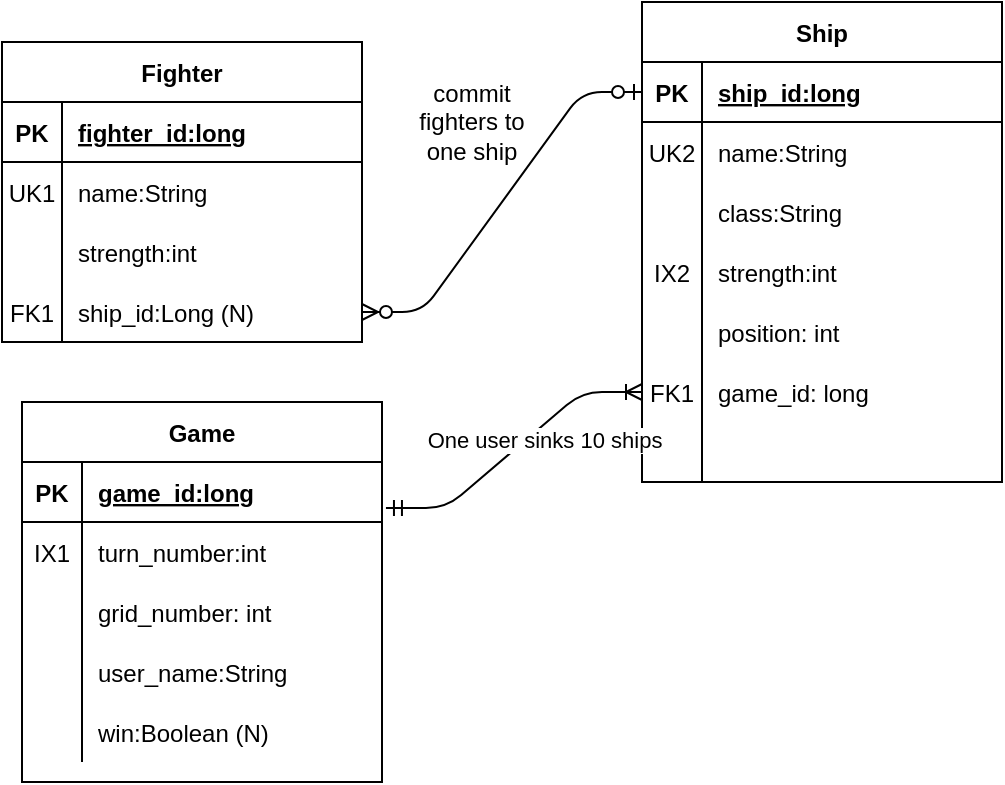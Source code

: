 <mxfile version="13.9.2" type="device"><diagram id="1w-1HTOU8xBhG2c8IWui" name="Page-1"><mxGraphModel dx="1108" dy="486" grid="1" gridSize="10" guides="1" tooltips="1" connect="1" arrows="1" fold="1" page="1" pageScale="1" pageWidth="850" pageHeight="1100" math="0" shadow="0"><root><mxCell id="0"/><mxCell id="1" parent="0"/><mxCell id="CBEiuOag8fZ5HKHD9f2y-1" value="Game" style="shape=table;startSize=30;container=1;collapsible=1;childLayout=tableLayout;fixedRows=1;rowLines=0;fontStyle=1;align=center;resizeLast=1;" parent="1" vertex="1"><mxGeometry x="150" y="470" width="180" height="190" as="geometry"/></mxCell><mxCell id="CBEiuOag8fZ5HKHD9f2y-2" value="" style="shape=partialRectangle;collapsible=0;dropTarget=0;pointerEvents=0;fillColor=none;top=0;left=0;bottom=1;right=0;points=[[0,0.5],[1,0.5]];portConstraint=eastwest;" parent="CBEiuOag8fZ5HKHD9f2y-1" vertex="1"><mxGeometry y="30" width="180" height="30" as="geometry"/></mxCell><mxCell id="CBEiuOag8fZ5HKHD9f2y-3" value="PK" style="shape=partialRectangle;connectable=0;fillColor=none;top=0;left=0;bottom=0;right=0;fontStyle=1;overflow=hidden;" parent="CBEiuOag8fZ5HKHD9f2y-2" vertex="1"><mxGeometry width="30" height="30" as="geometry"/></mxCell><mxCell id="CBEiuOag8fZ5HKHD9f2y-4" value="game_id:long" style="shape=partialRectangle;connectable=0;fillColor=none;top=0;left=0;bottom=0;right=0;align=left;spacingLeft=6;fontStyle=5;overflow=hidden;" parent="CBEiuOag8fZ5HKHD9f2y-2" vertex="1"><mxGeometry x="30" width="150" height="30" as="geometry"/></mxCell><mxCell id="CBEiuOag8fZ5HKHD9f2y-5" value="" style="shape=partialRectangle;collapsible=0;dropTarget=0;pointerEvents=0;fillColor=none;top=0;left=0;bottom=0;right=0;points=[[0,0.5],[1,0.5]];portConstraint=eastwest;" parent="CBEiuOag8fZ5HKHD9f2y-1" vertex="1"><mxGeometry y="60" width="180" height="30" as="geometry"/></mxCell><mxCell id="CBEiuOag8fZ5HKHD9f2y-6" value="IX1" style="shape=partialRectangle;connectable=0;fillColor=none;top=0;left=0;bottom=0;right=0;editable=1;overflow=hidden;" parent="CBEiuOag8fZ5HKHD9f2y-5" vertex="1"><mxGeometry width="30" height="30" as="geometry"/></mxCell><mxCell id="CBEiuOag8fZ5HKHD9f2y-7" value="turn_number:int" style="shape=partialRectangle;connectable=0;fillColor=none;top=0;left=0;bottom=0;right=0;align=left;spacingLeft=6;overflow=hidden;" parent="CBEiuOag8fZ5HKHD9f2y-5" vertex="1"><mxGeometry x="30" width="150" height="30" as="geometry"/></mxCell><mxCell id="CBEiuOag8fZ5HKHD9f2y-8" value="" style="shape=partialRectangle;collapsible=0;dropTarget=0;pointerEvents=0;fillColor=none;top=0;left=0;bottom=0;right=0;points=[[0,0.5],[1,0.5]];portConstraint=eastwest;" parent="CBEiuOag8fZ5HKHD9f2y-1" vertex="1"><mxGeometry y="90" width="180" height="30" as="geometry"/></mxCell><mxCell id="CBEiuOag8fZ5HKHD9f2y-9" value="" style="shape=partialRectangle;connectable=0;fillColor=none;top=0;left=0;bottom=0;right=0;editable=1;overflow=hidden;" parent="CBEiuOag8fZ5HKHD9f2y-8" vertex="1"><mxGeometry width="30" height="30" as="geometry"/></mxCell><mxCell id="CBEiuOag8fZ5HKHD9f2y-10" value="grid_number: int" style="shape=partialRectangle;connectable=0;fillColor=none;top=0;left=0;bottom=0;right=0;align=left;spacingLeft=6;overflow=hidden;" parent="CBEiuOag8fZ5HKHD9f2y-8" vertex="1"><mxGeometry x="30" width="150" height="30" as="geometry"/></mxCell><mxCell id="CBEiuOag8fZ5HKHD9f2y-11" value="" style="shape=partialRectangle;collapsible=0;dropTarget=0;pointerEvents=0;fillColor=none;top=0;left=0;bottom=0;right=0;points=[[0,0.5],[1,0.5]];portConstraint=eastwest;" parent="CBEiuOag8fZ5HKHD9f2y-1" vertex="1"><mxGeometry y="120" width="180" height="30" as="geometry"/></mxCell><mxCell id="CBEiuOag8fZ5HKHD9f2y-12" value="" style="shape=partialRectangle;connectable=0;fillColor=none;top=0;left=0;bottom=0;right=0;editable=1;overflow=hidden;" parent="CBEiuOag8fZ5HKHD9f2y-11" vertex="1"><mxGeometry width="30" height="30" as="geometry"/></mxCell><mxCell id="CBEiuOag8fZ5HKHD9f2y-13" value="user_name:String" style="shape=partialRectangle;connectable=0;fillColor=none;top=0;left=0;bottom=0;right=0;align=left;spacingLeft=6;overflow=hidden;" parent="CBEiuOag8fZ5HKHD9f2y-11" vertex="1"><mxGeometry x="30" width="150" height="30" as="geometry"/></mxCell><mxCell id="FE4oil8tAP_x0Ym4DQJI-16" value="" style="shape=partialRectangle;collapsible=0;dropTarget=0;pointerEvents=0;fillColor=none;top=0;left=0;bottom=0;right=0;points=[[0,0.5],[1,0.5]];portConstraint=eastwest;" parent="CBEiuOag8fZ5HKHD9f2y-1" vertex="1"><mxGeometry y="150" width="180" height="30" as="geometry"/></mxCell><mxCell id="FE4oil8tAP_x0Ym4DQJI-17" value="" style="shape=partialRectangle;connectable=0;fillColor=none;top=0;left=0;bottom=0;right=0;editable=1;overflow=hidden;" parent="FE4oil8tAP_x0Ym4DQJI-16" vertex="1"><mxGeometry width="30" height="30" as="geometry"/></mxCell><mxCell id="FE4oil8tAP_x0Ym4DQJI-18" value="win:Boolean (N)" style="shape=partialRectangle;connectable=0;fillColor=none;top=0;left=0;bottom=0;right=0;align=left;spacingLeft=6;overflow=hidden;" parent="FE4oil8tAP_x0Ym4DQJI-16" vertex="1"><mxGeometry x="30" width="150" height="30" as="geometry"/></mxCell><mxCell id="CBEiuOag8fZ5HKHD9f2y-43" value="" style="edgeStyle=entityRelationEdgeStyle;fontSize=12;html=1;endArrow=ERzeroToMany;startArrow=ERzeroToOne;entryX=1;entryY=0.5;entryDx=0;entryDy=0;" parent="1" source="CBEiuOag8fZ5HKHD9f2y-15" target="CBEiuOag8fZ5HKHD9f2y-37" edge="1"><mxGeometry width="100" height="100" relative="1" as="geometry"><mxPoint x="390" y="360" as="sourcePoint"/><mxPoint x="230" y="360" as="targetPoint"/></mxGeometry></mxCell><mxCell id="CBEiuOag8fZ5HKHD9f2y-14" value="Ship" style="shape=table;startSize=30;container=1;collapsible=1;childLayout=tableLayout;fixedRows=1;rowLines=0;fontStyle=1;align=center;resizeLast=1;" parent="1" vertex="1"><mxGeometry x="460" y="270" width="180" height="240" as="geometry"/></mxCell><mxCell id="CBEiuOag8fZ5HKHD9f2y-15" value="" style="shape=partialRectangle;collapsible=0;dropTarget=0;pointerEvents=0;fillColor=none;top=0;left=0;bottom=1;right=0;points=[[0,0.5],[1,0.5]];portConstraint=eastwest;" parent="CBEiuOag8fZ5HKHD9f2y-14" vertex="1"><mxGeometry y="30" width="180" height="30" as="geometry"/></mxCell><mxCell id="CBEiuOag8fZ5HKHD9f2y-16" value="PK" style="shape=partialRectangle;connectable=0;fillColor=none;top=0;left=0;bottom=0;right=0;fontStyle=1;overflow=hidden;" parent="CBEiuOag8fZ5HKHD9f2y-15" vertex="1"><mxGeometry width="30" height="30" as="geometry"/></mxCell><mxCell id="CBEiuOag8fZ5HKHD9f2y-17" value="ship_id:long" style="shape=partialRectangle;connectable=0;fillColor=none;top=0;left=0;bottom=0;right=0;align=left;spacingLeft=6;fontStyle=5;overflow=hidden;" parent="CBEiuOag8fZ5HKHD9f2y-15" vertex="1"><mxGeometry x="30" width="150" height="30" as="geometry"/></mxCell><mxCell id="CBEiuOag8fZ5HKHD9f2y-18" value="" style="shape=partialRectangle;collapsible=0;dropTarget=0;pointerEvents=0;fillColor=none;top=0;left=0;bottom=0;right=0;points=[[0,0.5],[1,0.5]];portConstraint=eastwest;" parent="CBEiuOag8fZ5HKHD9f2y-14" vertex="1"><mxGeometry y="60" width="180" height="30" as="geometry"/></mxCell><mxCell id="CBEiuOag8fZ5HKHD9f2y-19" value="UK2" style="shape=partialRectangle;connectable=0;fillColor=none;top=0;left=0;bottom=0;right=0;editable=1;overflow=hidden;" parent="CBEiuOag8fZ5HKHD9f2y-18" vertex="1"><mxGeometry width="30" height="30" as="geometry"/></mxCell><mxCell id="CBEiuOag8fZ5HKHD9f2y-20" value="name:String" style="shape=partialRectangle;connectable=0;fillColor=none;top=0;left=0;bottom=0;right=0;align=left;spacingLeft=6;overflow=hidden;" parent="CBEiuOag8fZ5HKHD9f2y-18" vertex="1"><mxGeometry x="30" width="150" height="30" as="geometry"/></mxCell><mxCell id="CBEiuOag8fZ5HKHD9f2y-21" value="" style="shape=partialRectangle;collapsible=0;dropTarget=0;pointerEvents=0;fillColor=none;top=0;left=0;bottom=0;right=0;points=[[0,0.5],[1,0.5]];portConstraint=eastwest;" parent="CBEiuOag8fZ5HKHD9f2y-14" vertex="1"><mxGeometry y="90" width="180" height="30" as="geometry"/></mxCell><mxCell id="CBEiuOag8fZ5HKHD9f2y-22" value="" style="shape=partialRectangle;connectable=0;fillColor=none;top=0;left=0;bottom=0;right=0;editable=1;overflow=hidden;" parent="CBEiuOag8fZ5HKHD9f2y-21" vertex="1"><mxGeometry width="30" height="30" as="geometry"/></mxCell><mxCell id="CBEiuOag8fZ5HKHD9f2y-23" value="class:String" style="shape=partialRectangle;connectable=0;fillColor=none;top=0;left=0;bottom=0;right=0;align=left;spacingLeft=6;overflow=hidden;" parent="CBEiuOag8fZ5HKHD9f2y-21" vertex="1"><mxGeometry x="30" width="150" height="30" as="geometry"/></mxCell><mxCell id="CBEiuOag8fZ5HKHD9f2y-24" value="" style="shape=partialRectangle;collapsible=0;dropTarget=0;pointerEvents=0;fillColor=none;top=0;left=0;bottom=0;right=0;points=[[0,0.5],[1,0.5]];portConstraint=eastwest;" parent="CBEiuOag8fZ5HKHD9f2y-14" vertex="1"><mxGeometry y="120" width="180" height="30" as="geometry"/></mxCell><mxCell id="CBEiuOag8fZ5HKHD9f2y-25" value="IX2" style="shape=partialRectangle;connectable=0;fillColor=none;top=0;left=0;bottom=0;right=0;editable=1;overflow=hidden;" parent="CBEiuOag8fZ5HKHD9f2y-24" vertex="1"><mxGeometry width="30" height="30" as="geometry"/></mxCell><mxCell id="CBEiuOag8fZ5HKHD9f2y-26" value="strength:int" style="shape=partialRectangle;connectable=0;fillColor=none;top=0;left=0;bottom=0;right=0;align=left;spacingLeft=6;overflow=hidden;" parent="CBEiuOag8fZ5HKHD9f2y-24" vertex="1"><mxGeometry x="30" width="150" height="30" as="geometry"/></mxCell><mxCell id="FE4oil8tAP_x0Ym4DQJI-22" value="" style="shape=partialRectangle;collapsible=0;dropTarget=0;pointerEvents=0;fillColor=none;top=0;left=0;bottom=0;right=0;points=[[0,0.5],[1,0.5]];portConstraint=eastwest;" parent="CBEiuOag8fZ5HKHD9f2y-14" vertex="1"><mxGeometry y="150" width="180" height="30" as="geometry"/></mxCell><mxCell id="FE4oil8tAP_x0Ym4DQJI-23" value="" style="shape=partialRectangle;connectable=0;fillColor=none;top=0;left=0;bottom=0;right=0;editable=1;overflow=hidden;" parent="FE4oil8tAP_x0Ym4DQJI-22" vertex="1"><mxGeometry width="30" height="30" as="geometry"/></mxCell><mxCell id="FE4oil8tAP_x0Ym4DQJI-24" value="position: int" style="shape=partialRectangle;connectable=0;fillColor=none;top=0;left=0;bottom=0;right=0;align=left;spacingLeft=6;overflow=hidden;" parent="FE4oil8tAP_x0Ym4DQJI-22" vertex="1"><mxGeometry x="30" width="150" height="30" as="geometry"/></mxCell><mxCell id="mhvVaYGX3w3QGmT4wv1t-1" value="" style="shape=partialRectangle;collapsible=0;dropTarget=0;pointerEvents=0;fillColor=none;top=0;left=0;bottom=0;right=0;points=[[0,0.5],[1,0.5]];portConstraint=eastwest;" parent="CBEiuOag8fZ5HKHD9f2y-14" vertex="1"><mxGeometry y="180" width="180" height="30" as="geometry"/></mxCell><mxCell id="mhvVaYGX3w3QGmT4wv1t-2" value="FK1" style="shape=partialRectangle;connectable=0;fillColor=none;top=0;left=0;bottom=0;right=0;editable=1;overflow=hidden;" parent="mhvVaYGX3w3QGmT4wv1t-1" vertex="1"><mxGeometry width="30" height="30" as="geometry"/></mxCell><mxCell id="mhvVaYGX3w3QGmT4wv1t-3" value="game_id: long" style="shape=partialRectangle;connectable=0;fillColor=none;top=0;left=0;bottom=0;right=0;align=left;spacingLeft=6;overflow=hidden;" parent="mhvVaYGX3w3QGmT4wv1t-1" vertex="1"><mxGeometry x="30" width="150" height="30" as="geometry"/></mxCell><mxCell id="FE4oil8tAP_x0Ym4DQJI-25" value="" style="shape=partialRectangle;collapsible=0;dropTarget=0;pointerEvents=0;fillColor=none;top=0;left=0;bottom=0;right=0;points=[[0,0.5],[1,0.5]];portConstraint=eastwest;" parent="CBEiuOag8fZ5HKHD9f2y-14" vertex="1"><mxGeometry y="210" width="180" height="30" as="geometry"/></mxCell><mxCell id="FE4oil8tAP_x0Ym4DQJI-26" value="" style="shape=partialRectangle;connectable=0;fillColor=none;top=0;left=0;bottom=0;right=0;editable=1;overflow=hidden;" parent="FE4oil8tAP_x0Ym4DQJI-25" vertex="1"><mxGeometry width="30" height="30" as="geometry"/></mxCell><mxCell id="FE4oil8tAP_x0Ym4DQJI-27" value="" style="shape=partialRectangle;connectable=0;fillColor=none;top=0;left=0;bottom=0;right=0;align=left;spacingLeft=6;overflow=hidden;" parent="FE4oil8tAP_x0Ym4DQJI-25" vertex="1"><mxGeometry x="30" width="150" height="30" as="geometry"/></mxCell><mxCell id="CBEiuOag8fZ5HKHD9f2y-27" value="Fighter" style="shape=table;startSize=30;container=1;collapsible=1;childLayout=tableLayout;fixedRows=1;rowLines=0;fontStyle=1;align=center;resizeLast=1;" parent="1" vertex="1"><mxGeometry x="140" y="290" width="180" height="150" as="geometry"/></mxCell><mxCell id="CBEiuOag8fZ5HKHD9f2y-28" value="" style="shape=partialRectangle;collapsible=0;dropTarget=0;pointerEvents=0;fillColor=none;top=0;left=0;bottom=1;right=0;points=[[0,0.5],[1,0.5]];portConstraint=eastwest;" parent="CBEiuOag8fZ5HKHD9f2y-27" vertex="1"><mxGeometry y="30" width="180" height="30" as="geometry"/></mxCell><mxCell id="CBEiuOag8fZ5HKHD9f2y-29" value="PK" style="shape=partialRectangle;connectable=0;fillColor=none;top=0;left=0;bottom=0;right=0;fontStyle=1;overflow=hidden;" parent="CBEiuOag8fZ5HKHD9f2y-28" vertex="1"><mxGeometry width="30" height="30" as="geometry"/></mxCell><mxCell id="CBEiuOag8fZ5HKHD9f2y-30" value="fighter_id:long" style="shape=partialRectangle;connectable=0;fillColor=none;top=0;left=0;bottom=0;right=0;align=left;spacingLeft=6;fontStyle=5;overflow=hidden;" parent="CBEiuOag8fZ5HKHD9f2y-28" vertex="1"><mxGeometry x="30" width="150" height="30" as="geometry"/></mxCell><mxCell id="CBEiuOag8fZ5HKHD9f2y-31" value="" style="shape=partialRectangle;collapsible=0;dropTarget=0;pointerEvents=0;fillColor=none;top=0;left=0;bottom=0;right=0;points=[[0,0.5],[1,0.5]];portConstraint=eastwest;" parent="CBEiuOag8fZ5HKHD9f2y-27" vertex="1"><mxGeometry y="60" width="180" height="30" as="geometry"/></mxCell><mxCell id="CBEiuOag8fZ5HKHD9f2y-32" value="UK1" style="shape=partialRectangle;connectable=0;fillColor=none;top=0;left=0;bottom=0;right=0;editable=1;overflow=hidden;" parent="CBEiuOag8fZ5HKHD9f2y-31" vertex="1"><mxGeometry width="30" height="30" as="geometry"/></mxCell><mxCell id="CBEiuOag8fZ5HKHD9f2y-33" value="name:String" style="shape=partialRectangle;connectable=0;fillColor=none;top=0;left=0;bottom=0;right=0;align=left;spacingLeft=6;overflow=hidden;" parent="CBEiuOag8fZ5HKHD9f2y-31" vertex="1"><mxGeometry x="30" width="150" height="30" as="geometry"/></mxCell><mxCell id="CBEiuOag8fZ5HKHD9f2y-34" value="" style="shape=partialRectangle;collapsible=0;dropTarget=0;pointerEvents=0;fillColor=none;top=0;left=0;bottom=0;right=0;points=[[0,0.5],[1,0.5]];portConstraint=eastwest;" parent="CBEiuOag8fZ5HKHD9f2y-27" vertex="1"><mxGeometry y="90" width="180" height="30" as="geometry"/></mxCell><mxCell id="CBEiuOag8fZ5HKHD9f2y-35" value="" style="shape=partialRectangle;connectable=0;fillColor=none;top=0;left=0;bottom=0;right=0;editable=1;overflow=hidden;" parent="CBEiuOag8fZ5HKHD9f2y-34" vertex="1"><mxGeometry width="30" height="30" as="geometry"/></mxCell><mxCell id="CBEiuOag8fZ5HKHD9f2y-36" value="strength:int" style="shape=partialRectangle;connectable=0;fillColor=none;top=0;left=0;bottom=0;right=0;align=left;spacingLeft=6;overflow=hidden;" parent="CBEiuOag8fZ5HKHD9f2y-34" vertex="1"><mxGeometry x="30" width="150" height="30" as="geometry"/></mxCell><mxCell id="CBEiuOag8fZ5HKHD9f2y-37" value="" style="shape=partialRectangle;collapsible=0;dropTarget=0;pointerEvents=0;fillColor=none;top=0;left=0;bottom=0;right=0;points=[[0,0.5],[1,0.5]];portConstraint=eastwest;" parent="CBEiuOag8fZ5HKHD9f2y-27" vertex="1"><mxGeometry y="120" width="180" height="30" as="geometry"/></mxCell><mxCell id="CBEiuOag8fZ5HKHD9f2y-38" value="FK1" style="shape=partialRectangle;connectable=0;fillColor=none;top=0;left=0;bottom=0;right=0;editable=1;overflow=hidden;" parent="CBEiuOag8fZ5HKHD9f2y-37" vertex="1"><mxGeometry width="30" height="30" as="geometry"/></mxCell><mxCell id="CBEiuOag8fZ5HKHD9f2y-39" value="ship_id:Long (N)" style="shape=partialRectangle;connectable=0;fillColor=none;top=0;left=0;bottom=0;right=0;align=left;spacingLeft=6;overflow=hidden;" parent="CBEiuOag8fZ5HKHD9f2y-37" vertex="1"><mxGeometry x="30" width="150" height="30" as="geometry"/></mxCell><mxCell id="FE4oil8tAP_x0Ym4DQJI-41" value="commit fighters to one ship" style="text;html=1;strokeColor=none;fillColor=none;align=center;verticalAlign=middle;whiteSpace=wrap;rounded=0;" parent="1" vertex="1"><mxGeometry x="340" y="290" width="70" height="80" as="geometry"/></mxCell><mxCell id="mhvVaYGX3w3QGmT4wv1t-7" value="" style="edgeStyle=entityRelationEdgeStyle;fontSize=12;html=1;endArrow=ERoneToMany;startArrow=ERmandOne;entryX=0;entryY=0.5;entryDx=0;entryDy=0;exitX=1.011;exitY=0.767;exitDx=0;exitDy=0;exitPerimeter=0;" parent="1" target="mhvVaYGX3w3QGmT4wv1t-1" edge="1" source="CBEiuOag8fZ5HKHD9f2y-2"><mxGeometry width="100" height="100" relative="1" as="geometry"><mxPoint x="300" y="500" as="sourcePoint"/><mxPoint x="430" y="450" as="targetPoint"/></mxGeometry></mxCell><mxCell id="mhvVaYGX3w3QGmT4wv1t-8" value="One user sinks 10 ships" style="edgeLabel;html=1;align=center;verticalAlign=middle;resizable=0;points=[];" parent="mhvVaYGX3w3QGmT4wv1t-7" vertex="1" connectable="0"><mxGeometry x="-0.015" y="-1" relative="1" as="geometry"><mxPoint x="15.24" y="-6.4" as="offset"/></mxGeometry></mxCell></root></mxGraphModel></diagram></mxfile>